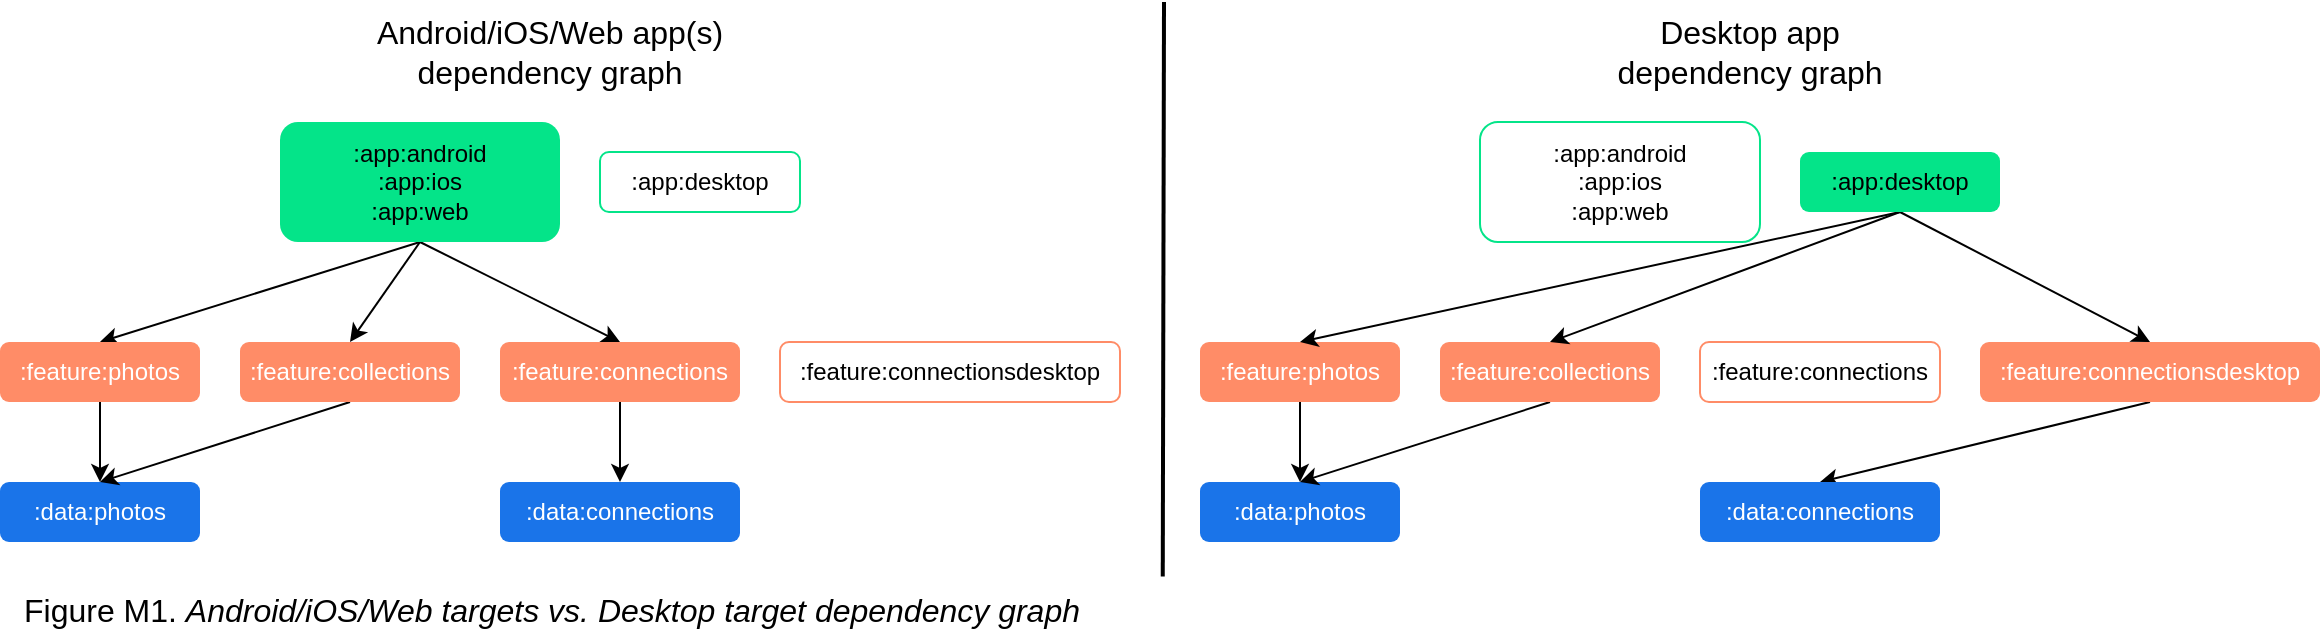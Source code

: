 <mxfile version="25.0.2">
  <diagram name="Page-1" id="fDgx2YFwCnngS4RntsZn">
    <mxGraphModel dx="811" dy="1294" grid="0" gridSize="10" guides="1" tooltips="1" connect="1" arrows="1" fold="1" page="0" pageScale="1" pageWidth="1800" pageHeight="3200" math="0" shadow="0">
      <root>
        <mxCell id="0" />
        <mxCell id="1" parent="0" />
        <mxCell id="2n-Gy7J8tzyWycj4Oy5v-6" style="rounded=0;orthogonalLoop=1;jettySize=auto;html=1;exitX=0.5;exitY=1;exitDx=0;exitDy=0;entryX=0.5;entryY=0;entryDx=0;entryDy=0;" edge="1" parent="1" source="N9iqh-4ZWrM6PBpLOeFy-23" target="N9iqh-4ZWrM6PBpLOeFy-24">
          <mxGeometry relative="1" as="geometry" />
        </mxCell>
        <mxCell id="2n-Gy7J8tzyWycj4Oy5v-8" style="edgeStyle=none;shape=connector;rounded=0;orthogonalLoop=1;jettySize=auto;html=1;exitX=0.5;exitY=1;exitDx=0;exitDy=0;entryX=0.5;entryY=0;entryDx=0;entryDy=0;strokeColor=default;align=center;verticalAlign=middle;fontFamily=Helvetica;fontSize=11;fontColor=default;labelBackgroundColor=default;endArrow=classic;" edge="1" parent="1" source="N9iqh-4ZWrM6PBpLOeFy-23" target="2n-Gy7J8tzyWycj4Oy5v-1">
          <mxGeometry relative="1" as="geometry" />
        </mxCell>
        <mxCell id="2n-Gy7J8tzyWycj4Oy5v-9" style="edgeStyle=none;shape=connector;rounded=0;orthogonalLoop=1;jettySize=auto;html=1;exitX=0.5;exitY=1;exitDx=0;exitDy=0;entryX=0.5;entryY=0;entryDx=0;entryDy=0;strokeColor=default;align=center;verticalAlign=middle;fontFamily=Helvetica;fontSize=11;fontColor=default;labelBackgroundColor=default;endArrow=classic;" edge="1" parent="1" source="N9iqh-4ZWrM6PBpLOeFy-23" target="2n-Gy7J8tzyWycj4Oy5v-3">
          <mxGeometry relative="1" as="geometry" />
        </mxCell>
        <mxCell id="N9iqh-4ZWrM6PBpLOeFy-23" value=":app:android&lt;div&gt;:app:ios&lt;/div&gt;&lt;div&gt;:app:web&lt;/div&gt;" style="html=1;whiteSpace=wrap;rounded=1;fillColor=#04E489;strokeColor=none;" parent="1" vertex="1">
          <mxGeometry x="40" y="-200" width="140" height="60" as="geometry" />
        </mxCell>
        <mxCell id="2n-Gy7J8tzyWycj4Oy5v-7" style="edgeStyle=none;shape=connector;rounded=0;orthogonalLoop=1;jettySize=auto;html=1;exitX=0.5;exitY=1;exitDx=0;exitDy=0;entryX=0.5;entryY=0;entryDx=0;entryDy=0;strokeColor=default;align=center;verticalAlign=middle;fontFamily=Helvetica;fontSize=11;fontColor=default;labelBackgroundColor=default;endArrow=classic;" edge="1" parent="1" source="N9iqh-4ZWrM6PBpLOeFy-24" target="N9iqh-4ZWrM6PBpLOeFy-25">
          <mxGeometry relative="1" as="geometry" />
        </mxCell>
        <mxCell id="N9iqh-4ZWrM6PBpLOeFy-24" value="&lt;font style=&quot;color: rgb(255, 255, 255);&quot;&gt;:feature:photos&lt;/font&gt;" style="html=1;whiteSpace=wrap;rounded=1;fillColor=light-dark(#ff8c67, #008638);strokeColor=none;" parent="1" vertex="1">
          <mxGeometry x="-100" y="-90" width="100" height="30" as="geometry" />
        </mxCell>
        <mxCell id="N9iqh-4ZWrM6PBpLOeFy-25" value="&lt;font style=&quot;color: rgb(255, 255, 255);&quot;&gt;:data:photos&lt;/font&gt;" style="html=1;whiteSpace=wrap;rounded=1;fillColor=light-dark(#1A74E9,#008638);strokeColor=none;" parent="1" vertex="1">
          <mxGeometry x="-100" y="-20" width="100" height="30" as="geometry" />
        </mxCell>
        <mxCell id="2n-Gy7J8tzyWycj4Oy5v-10" style="edgeStyle=none;shape=connector;rounded=0;orthogonalLoop=1;jettySize=auto;html=1;exitX=0.5;exitY=1;exitDx=0;exitDy=0;entryX=0.5;entryY=0;entryDx=0;entryDy=0;strokeColor=default;align=center;verticalAlign=middle;fontFamily=Helvetica;fontSize=11;fontColor=default;labelBackgroundColor=default;endArrow=classic;" edge="1" parent="1" source="2n-Gy7J8tzyWycj4Oy5v-1" target="N9iqh-4ZWrM6PBpLOeFy-25">
          <mxGeometry relative="1" as="geometry" />
        </mxCell>
        <mxCell id="2n-Gy7J8tzyWycj4Oy5v-1" value="&lt;font style=&quot;color: rgb(255, 255, 255);&quot;&gt;:feature:collections&lt;/font&gt;" style="html=1;whiteSpace=wrap;rounded=1;fillColor=light-dark(#ff8c67, #008638);strokeColor=none;" vertex="1" parent="1">
          <mxGeometry x="20" y="-90" width="110" height="30" as="geometry" />
        </mxCell>
        <mxCell id="2n-Gy7J8tzyWycj4Oy5v-2" value=":app:desktop" style="html=1;whiteSpace=wrap;rounded=1;fillColor=#FFFFFF;strokeColor=#04E489;" vertex="1" parent="1">
          <mxGeometry x="200" y="-185" width="100" height="30" as="geometry" />
        </mxCell>
        <mxCell id="2n-Gy7J8tzyWycj4Oy5v-11" style="edgeStyle=none;shape=connector;rounded=0;orthogonalLoop=1;jettySize=auto;html=1;exitX=0.5;exitY=1;exitDx=0;exitDy=0;entryX=0.5;entryY=0;entryDx=0;entryDy=0;strokeColor=default;align=center;verticalAlign=middle;fontFamily=Helvetica;fontSize=11;fontColor=default;labelBackgroundColor=default;endArrow=classic;" edge="1" parent="1" source="2n-Gy7J8tzyWycj4Oy5v-3" target="2n-Gy7J8tzyWycj4Oy5v-5">
          <mxGeometry relative="1" as="geometry" />
        </mxCell>
        <mxCell id="2n-Gy7J8tzyWycj4Oy5v-3" value="&lt;font style=&quot;color: rgb(255, 255, 255);&quot;&gt;:feature:connections&lt;/font&gt;" style="html=1;whiteSpace=wrap;rounded=1;fillColor=light-dark(#ff8c67, #008638);strokeColor=none;" vertex="1" parent="1">
          <mxGeometry x="150" y="-90" width="120" height="30" as="geometry" />
        </mxCell>
        <mxCell id="2n-Gy7J8tzyWycj4Oy5v-4" value="&lt;font style=&quot;&quot;&gt;:feature:connectionsdesktop&lt;/font&gt;" style="html=1;whiteSpace=wrap;rounded=1;fillColor=default;strokeColor=#ff8c67;" vertex="1" parent="1">
          <mxGeometry x="290" y="-90" width="170" height="30" as="geometry" />
        </mxCell>
        <mxCell id="2n-Gy7J8tzyWycj4Oy5v-5" value="&lt;font style=&quot;color: rgb(255, 255, 255);&quot;&gt;:data:connections&lt;/font&gt;" style="html=1;whiteSpace=wrap;rounded=1;fillColor=light-dark(#1A74E9,#008638);strokeColor=none;" vertex="1" parent="1">
          <mxGeometry x="150" y="-20" width="120" height="30" as="geometry" />
        </mxCell>
        <mxCell id="2n-Gy7J8tzyWycj4Oy5v-14" value="&lt;font style=&quot;font-size: 16px;&quot;&gt;Android/iOS/Web app(s)&lt;br&gt;dependency graph&lt;/font&gt;" style="text;html=1;align=center;verticalAlign=middle;whiteSpace=wrap;rounded=0;fontFamily=Helvetica;fontSize=11;fontColor=default;labelBackgroundColor=default;" vertex="1" parent="1">
          <mxGeometry x="80" y="-250" width="190" height="30" as="geometry" />
        </mxCell>
        <mxCell id="2n-Gy7J8tzyWycj4Oy5v-15" value="&lt;font style=&quot;font-size: 16px;&quot;&gt;Figure M1. &lt;i&gt;Android/iOS/Web targets vs. Desktop target dependency graph&lt;/i&gt;&lt;/font&gt;" style="text;html=1;align=left;verticalAlign=middle;whiteSpace=wrap;rounded=0;fontFamily=Helvetica;fontSize=11;fontColor=default;labelBackgroundColor=default;" vertex="1" parent="1">
          <mxGeometry x="-90" y="29" width="660" height="30" as="geometry" />
        </mxCell>
        <mxCell id="2n-Gy7J8tzyWycj4Oy5v-16" value="" style="endArrow=none;html=1;rounded=0;strokeColor=default;align=center;verticalAlign=middle;fontFamily=Helvetica;fontSize=11;fontColor=default;labelBackgroundColor=default;exitX=0.893;exitY=-0.058;exitDx=0;exitDy=0;exitPerimeter=0;strokeWidth=2;" edge="1" parent="1">
          <mxGeometry width="50" height="50" relative="1" as="geometry">
            <mxPoint x="481.38" y="27.26" as="sourcePoint" />
            <mxPoint x="482" y="-260" as="targetPoint" />
          </mxGeometry>
        </mxCell>
        <mxCell id="2n-Gy7J8tzyWycj4Oy5v-20" value=":app:android&lt;div&gt;:app:ios&lt;/div&gt;&lt;div&gt;:app:web&lt;/div&gt;" style="html=1;whiteSpace=wrap;rounded=1;fillColor=none;strokeColor=#04e489;" vertex="1" parent="1">
          <mxGeometry x="640" y="-200" width="140" height="60" as="geometry" />
        </mxCell>
        <mxCell id="2n-Gy7J8tzyWycj4Oy5v-21" style="edgeStyle=none;shape=connector;rounded=0;orthogonalLoop=1;jettySize=auto;html=1;exitX=0.5;exitY=1;exitDx=0;exitDy=0;entryX=0.5;entryY=0;entryDx=0;entryDy=0;strokeColor=default;align=center;verticalAlign=middle;fontFamily=Helvetica;fontSize=11;fontColor=default;labelBackgroundColor=default;endArrow=classic;" edge="1" parent="1" source="2n-Gy7J8tzyWycj4Oy5v-22" target="2n-Gy7J8tzyWycj4Oy5v-23">
          <mxGeometry relative="1" as="geometry" />
        </mxCell>
        <mxCell id="2n-Gy7J8tzyWycj4Oy5v-22" value="&lt;font style=&quot;color: rgb(255, 255, 255);&quot;&gt;:feature:photos&lt;/font&gt;" style="html=1;whiteSpace=wrap;rounded=1;fillColor=light-dark(#ff8c67, #008638);strokeColor=none;" vertex="1" parent="1">
          <mxGeometry x="500" y="-90" width="100" height="30" as="geometry" />
        </mxCell>
        <mxCell id="2n-Gy7J8tzyWycj4Oy5v-23" value="&lt;font style=&quot;color: rgb(255, 255, 255);&quot;&gt;:data:photos&lt;/font&gt;" style="html=1;whiteSpace=wrap;rounded=1;fillColor=light-dark(#1A74E9,#008638);strokeColor=none;" vertex="1" parent="1">
          <mxGeometry x="500" y="-20" width="100" height="30" as="geometry" />
        </mxCell>
        <mxCell id="2n-Gy7J8tzyWycj4Oy5v-24" style="edgeStyle=none;shape=connector;rounded=0;orthogonalLoop=1;jettySize=auto;html=1;exitX=0.5;exitY=1;exitDx=0;exitDy=0;entryX=0.5;entryY=0;entryDx=0;entryDy=0;strokeColor=default;align=center;verticalAlign=middle;fontFamily=Helvetica;fontSize=11;fontColor=default;labelBackgroundColor=default;endArrow=classic;" edge="1" parent="1" source="2n-Gy7J8tzyWycj4Oy5v-25" target="2n-Gy7J8tzyWycj4Oy5v-23">
          <mxGeometry relative="1" as="geometry" />
        </mxCell>
        <mxCell id="2n-Gy7J8tzyWycj4Oy5v-25" value="&lt;font style=&quot;color: rgb(255, 255, 255);&quot;&gt;:feature:collections&lt;/font&gt;" style="html=1;whiteSpace=wrap;rounded=1;fillColor=light-dark(#ff8c67, #008638);strokeColor=none;" vertex="1" parent="1">
          <mxGeometry x="620" y="-90" width="110" height="30" as="geometry" />
        </mxCell>
        <mxCell id="2n-Gy7J8tzyWycj4Oy5v-32" style="edgeStyle=none;shape=connector;rounded=0;orthogonalLoop=1;jettySize=auto;html=1;exitX=0.5;exitY=1;exitDx=0;exitDy=0;entryX=0.5;entryY=0;entryDx=0;entryDy=0;strokeColor=default;align=center;verticalAlign=middle;fontFamily=Helvetica;fontSize=11;fontColor=default;labelBackgroundColor=default;endArrow=classic;" edge="1" parent="1" source="2n-Gy7J8tzyWycj4Oy5v-26" target="2n-Gy7J8tzyWycj4Oy5v-22">
          <mxGeometry relative="1" as="geometry" />
        </mxCell>
        <mxCell id="2n-Gy7J8tzyWycj4Oy5v-33" style="edgeStyle=none;shape=connector;rounded=0;orthogonalLoop=1;jettySize=auto;html=1;exitX=0.5;exitY=1;exitDx=0;exitDy=0;entryX=0.5;entryY=0;entryDx=0;entryDy=0;strokeColor=default;align=center;verticalAlign=middle;fontFamily=Helvetica;fontSize=11;fontColor=default;labelBackgroundColor=default;endArrow=classic;" edge="1" parent="1" source="2n-Gy7J8tzyWycj4Oy5v-26" target="2n-Gy7J8tzyWycj4Oy5v-25">
          <mxGeometry relative="1" as="geometry" />
        </mxCell>
        <mxCell id="2n-Gy7J8tzyWycj4Oy5v-35" style="edgeStyle=none;shape=connector;rounded=0;orthogonalLoop=1;jettySize=auto;html=1;exitX=0.5;exitY=1;exitDx=0;exitDy=0;entryX=0.5;entryY=0;entryDx=0;entryDy=0;strokeColor=default;align=center;verticalAlign=middle;fontFamily=Helvetica;fontSize=11;fontColor=default;labelBackgroundColor=default;endArrow=classic;" edge="1" parent="1" source="2n-Gy7J8tzyWycj4Oy5v-26" target="2n-Gy7J8tzyWycj4Oy5v-29">
          <mxGeometry relative="1" as="geometry" />
        </mxCell>
        <mxCell id="2n-Gy7J8tzyWycj4Oy5v-26" value=":app:desktop" style="html=1;whiteSpace=wrap;rounded=1;fillColor=#04e489;strokeColor=none;" vertex="1" parent="1">
          <mxGeometry x="800" y="-185" width="100" height="30" as="geometry" />
        </mxCell>
        <mxCell id="2n-Gy7J8tzyWycj4Oy5v-28" value="&lt;font style=&quot;&quot;&gt;:feature:connections&lt;/font&gt;" style="html=1;whiteSpace=wrap;rounded=1;fillColor=default;strokeColor=#ff8c67;" vertex="1" parent="1">
          <mxGeometry x="750" y="-90" width="120" height="30" as="geometry" />
        </mxCell>
        <mxCell id="2n-Gy7J8tzyWycj4Oy5v-36" style="edgeStyle=none;shape=connector;rounded=0;orthogonalLoop=1;jettySize=auto;html=1;exitX=0.5;exitY=1;exitDx=0;exitDy=0;entryX=0.5;entryY=0;entryDx=0;entryDy=0;strokeColor=default;align=center;verticalAlign=middle;fontFamily=Helvetica;fontSize=11;fontColor=default;labelBackgroundColor=default;endArrow=classic;" edge="1" parent="1" source="2n-Gy7J8tzyWycj4Oy5v-29" target="2n-Gy7J8tzyWycj4Oy5v-30">
          <mxGeometry relative="1" as="geometry" />
        </mxCell>
        <mxCell id="2n-Gy7J8tzyWycj4Oy5v-29" value="&lt;font color=&quot;#ffffff&quot; style=&quot;&quot;&gt;:feature:connectionsdesktop&lt;/font&gt;" style="html=1;whiteSpace=wrap;rounded=1;fillColor=#ff8c67;strokeColor=none;" vertex="1" parent="1">
          <mxGeometry x="890" y="-90" width="170" height="30" as="geometry" />
        </mxCell>
        <mxCell id="2n-Gy7J8tzyWycj4Oy5v-30" value="&lt;font style=&quot;color: rgb(255, 255, 255);&quot;&gt;:data:connections&lt;/font&gt;" style="html=1;whiteSpace=wrap;rounded=1;fillColor=light-dark(#1A74E9,#008638);strokeColor=none;" vertex="1" parent="1">
          <mxGeometry x="750" y="-20" width="120" height="30" as="geometry" />
        </mxCell>
        <mxCell id="2n-Gy7J8tzyWycj4Oy5v-31" value="&lt;font style=&quot;font-size: 16px;&quot;&gt;Desktop app&lt;br&gt;dependency graph&lt;/font&gt;" style="text;html=1;align=center;verticalAlign=middle;whiteSpace=wrap;rounded=0;fontFamily=Helvetica;fontSize=11;fontColor=default;labelBackgroundColor=default;" vertex="1" parent="1">
          <mxGeometry x="680" y="-250" width="190" height="30" as="geometry" />
        </mxCell>
      </root>
    </mxGraphModel>
  </diagram>
</mxfile>
